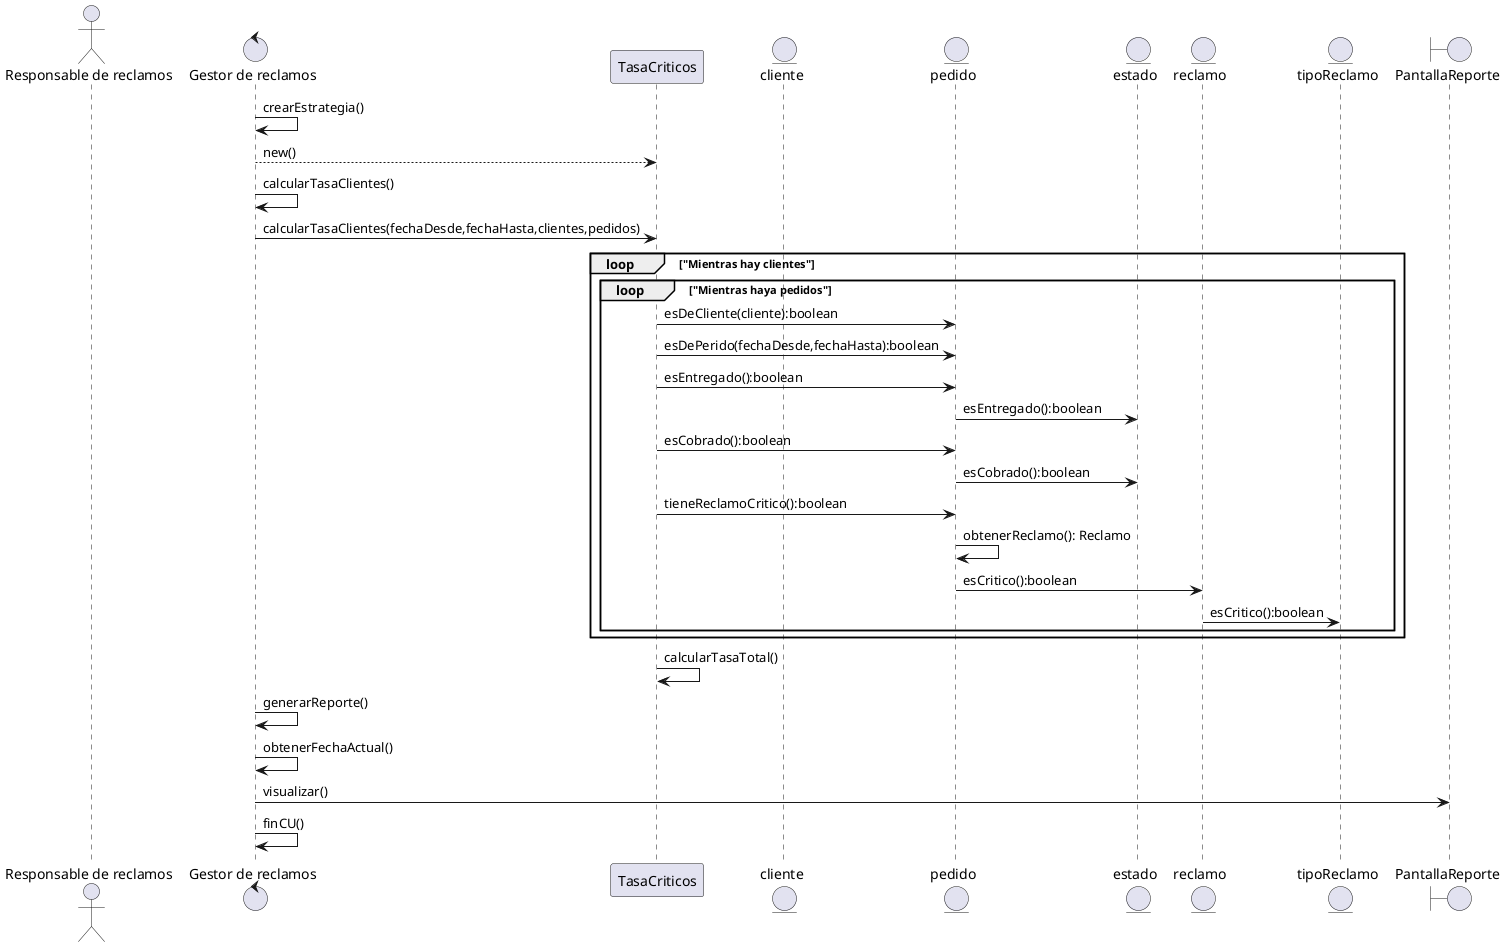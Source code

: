 @startuml
actor "Responsable de reclamos" as responsable
control "Gestor de reclamos" as gestor
participant "TasaCriticos" as s
entity cliente
entity pedido
entity estado
entity reclamo
entity tipoReclamo
boundary PantallaReporte

gestor -> gestor : crearEstrategia()
gestor --> s: new()
gestor -> gestor: calcularTasaClientes()
gestor -> s: calcularTasaClientes(fechaDesde,fechaHasta,clientes,pedidos)
loop "Mientras hay clientes"
loop "Mientras haya pedidos"
  s -> pedido: esDeCliente(cliente):boolean
  s-> pedido: esDePerido(fechaDesde,fechaHasta):boolean
  s -> pedido: esEntregado():boolean
  pedido -> estado: esEntregado():boolean
  s -> pedido: esCobrado():boolean
  pedido -> estado: esCobrado():boolean
  s -> pedido: tieneReclamoCritico():boolean
  pedido -> pedido: obtenerReclamo(): Reclamo
  pedido -> reclamo : esCritico():boolean
  reclamo -> tipoReclamo: esCritico():boolean
end
end
s -> s: calcularTasaTotal()
gestor -> gestor: generarReporte()
gestor -> gestor: obtenerFechaActual()
gestor -> PantallaReporte: visualizar()
gestor -> gestor: finCU()
@enduml
